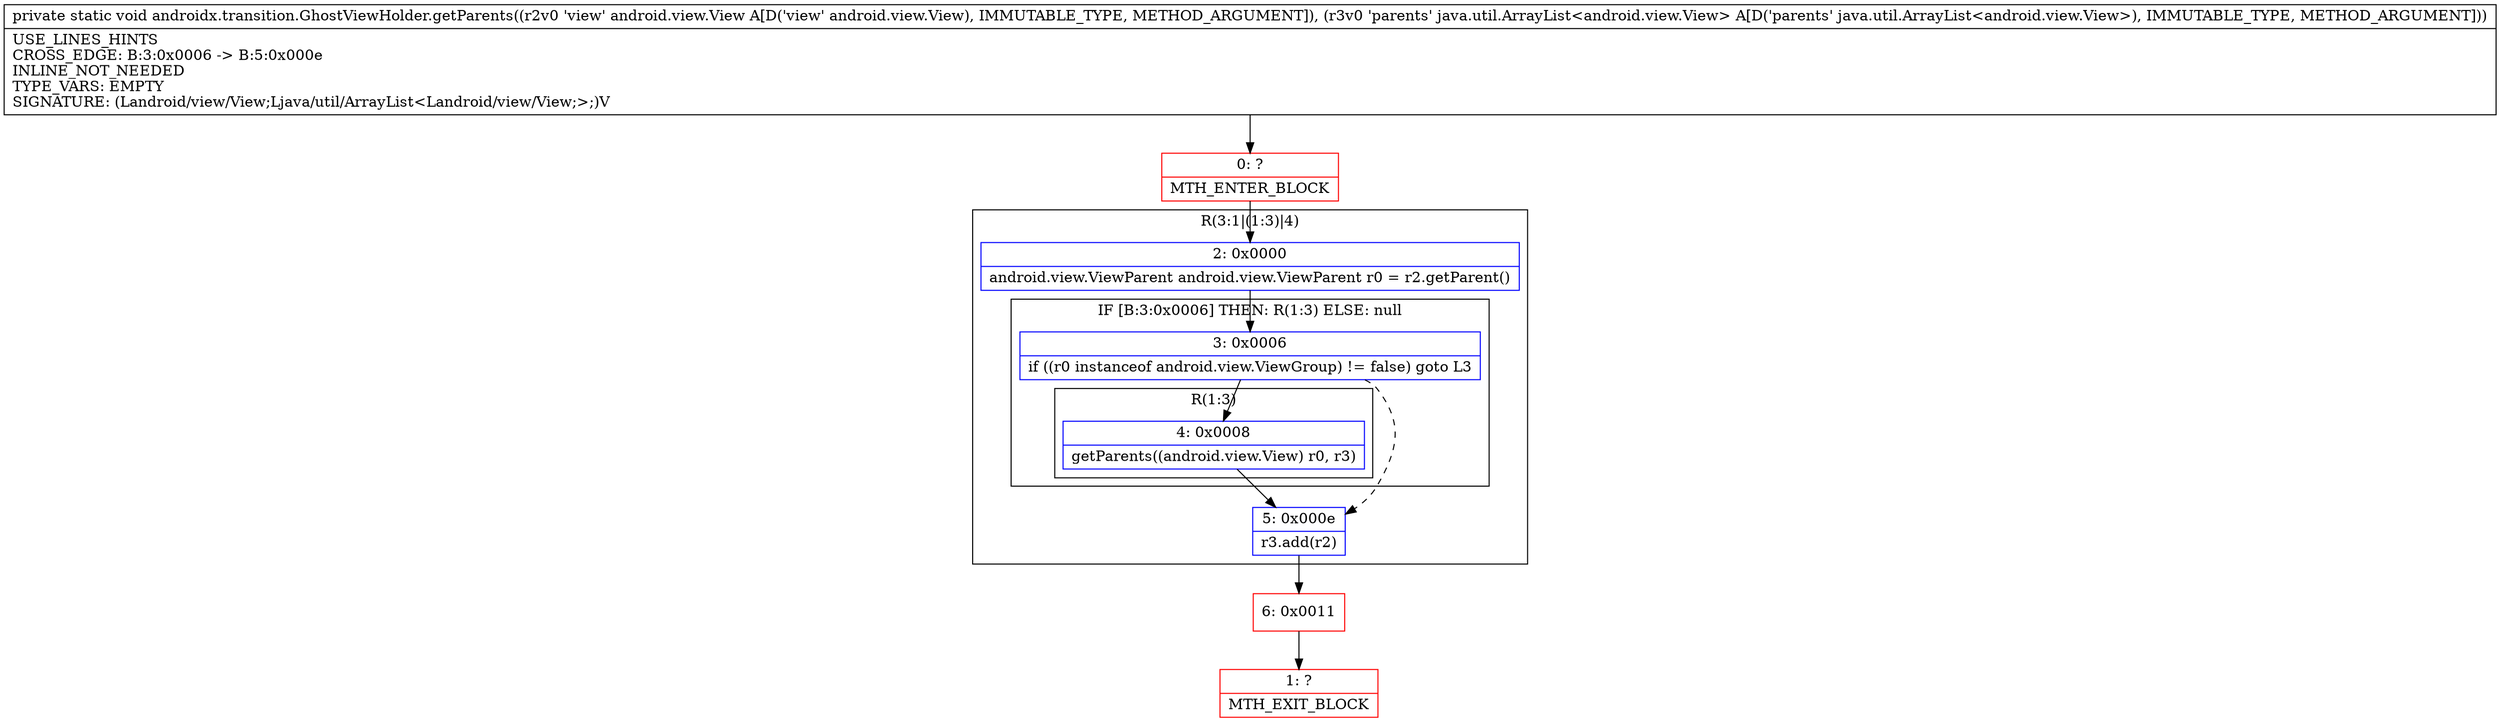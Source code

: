 digraph "CFG forandroidx.transition.GhostViewHolder.getParents(Landroid\/view\/View;Ljava\/util\/ArrayList;)V" {
subgraph cluster_Region_372628706 {
label = "R(3:1|(1:3)|4)";
node [shape=record,color=blue];
Node_2 [shape=record,label="{2\:\ 0x0000|android.view.ViewParent android.view.ViewParent r0 = r2.getParent()\l}"];
subgraph cluster_IfRegion_2109931612 {
label = "IF [B:3:0x0006] THEN: R(1:3) ELSE: null";
node [shape=record,color=blue];
Node_3 [shape=record,label="{3\:\ 0x0006|if ((r0 instanceof android.view.ViewGroup) != false) goto L3\l}"];
subgraph cluster_Region_2071341854 {
label = "R(1:3)";
node [shape=record,color=blue];
Node_4 [shape=record,label="{4\:\ 0x0008|getParents((android.view.View) r0, r3)\l}"];
}
}
Node_5 [shape=record,label="{5\:\ 0x000e|r3.add(r2)\l}"];
}
Node_0 [shape=record,color=red,label="{0\:\ ?|MTH_ENTER_BLOCK\l}"];
Node_6 [shape=record,color=red,label="{6\:\ 0x0011}"];
Node_1 [shape=record,color=red,label="{1\:\ ?|MTH_EXIT_BLOCK\l}"];
MethodNode[shape=record,label="{private static void androidx.transition.GhostViewHolder.getParents((r2v0 'view' android.view.View A[D('view' android.view.View), IMMUTABLE_TYPE, METHOD_ARGUMENT]), (r3v0 'parents' java.util.ArrayList\<android.view.View\> A[D('parents' java.util.ArrayList\<android.view.View\>), IMMUTABLE_TYPE, METHOD_ARGUMENT]))  | USE_LINES_HINTS\lCROSS_EDGE: B:3:0x0006 \-\> B:5:0x000e\lINLINE_NOT_NEEDED\lTYPE_VARS: EMPTY\lSIGNATURE: (Landroid\/view\/View;Ljava\/util\/ArrayList\<Landroid\/view\/View;\>;)V\l}"];
MethodNode -> Node_0;Node_2 -> Node_3;
Node_3 -> Node_4;
Node_3 -> Node_5[style=dashed];
Node_4 -> Node_5;
Node_5 -> Node_6;
Node_0 -> Node_2;
Node_6 -> Node_1;
}

